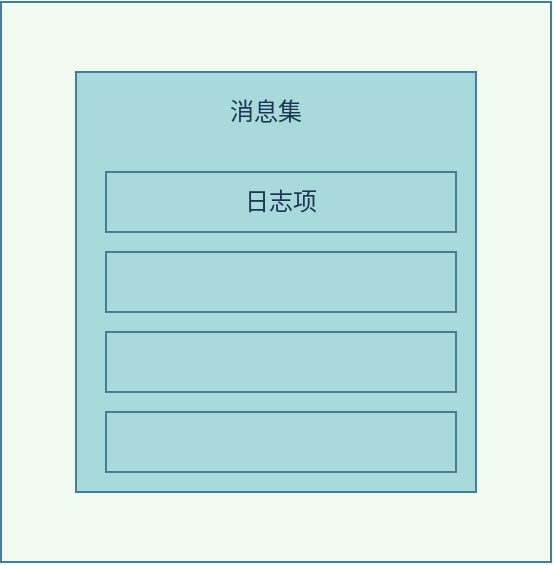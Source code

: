 <mxfile>
    <diagram id="-K7SPDJmipnTo07onrti" name="第 1 页">
        <mxGraphModel dx="329" dy="421" grid="1" gridSize="10" guides="1" tooltips="1" connect="1" arrows="1" fold="1" page="1" pageScale="1" pageWidth="827" pageHeight="1169" background="#F1FAEE" math="0" shadow="0">
            <root>
                <mxCell id="0"/>
                <mxCell id="1" parent="0"/>
                <mxCell id="9" value="" style="rounded=0;whiteSpace=wrap;html=1;sketch=0;fontColor=#1D3557;strokeColor=#457B9D;fillColor=none;" vertex="1" parent="1">
                    <mxGeometry x="32.5" y="85" width="275" height="280" as="geometry"/>
                </mxCell>
                <mxCell id="2" value="" style="rounded=0;whiteSpace=wrap;html=1;fillColor=#A8DADC;strokeColor=#457B9D;fontColor=#1D3557;" vertex="1" parent="1">
                    <mxGeometry x="70" y="120" width="200" height="210" as="geometry"/>
                </mxCell>
                <mxCell id="3" value="消息集" style="text;html=1;strokeColor=none;fillColor=none;align=center;verticalAlign=middle;whiteSpace=wrap;rounded=0;sketch=0;fontColor=#1D3557;" vertex="1" parent="1">
                    <mxGeometry x="145" y="130" width="40" height="20" as="geometry"/>
                </mxCell>
                <mxCell id="5" value="日志项" style="rounded=0;whiteSpace=wrap;html=1;sketch=0;fontColor=#1D3557;strokeColor=#457B9D;fillColor=#A8DADC;" vertex="1" parent="1">
                    <mxGeometry x="85" y="170" width="175" height="30" as="geometry"/>
                </mxCell>
                <mxCell id="6" value="" style="rounded=0;whiteSpace=wrap;html=1;sketch=0;fontColor=#1D3557;strokeColor=#457B9D;fillColor=#A8DADC;" vertex="1" parent="1">
                    <mxGeometry x="85" y="210" width="175" height="30" as="geometry"/>
                </mxCell>
                <mxCell id="7" value="" style="rounded=0;whiteSpace=wrap;html=1;sketch=0;fontColor=#1D3557;strokeColor=#457B9D;fillColor=#A8DADC;" vertex="1" parent="1">
                    <mxGeometry x="85" y="250" width="175" height="30" as="geometry"/>
                </mxCell>
                <mxCell id="8" value="" style="rounded=0;whiteSpace=wrap;html=1;sketch=0;fontColor=#1D3557;strokeColor=#457B9D;fillColor=#A8DADC;" vertex="1" parent="1">
                    <mxGeometry x="85" y="290" width="175" height="30" as="geometry"/>
                </mxCell>
            </root>
        </mxGraphModel>
    </diagram>
</mxfile>